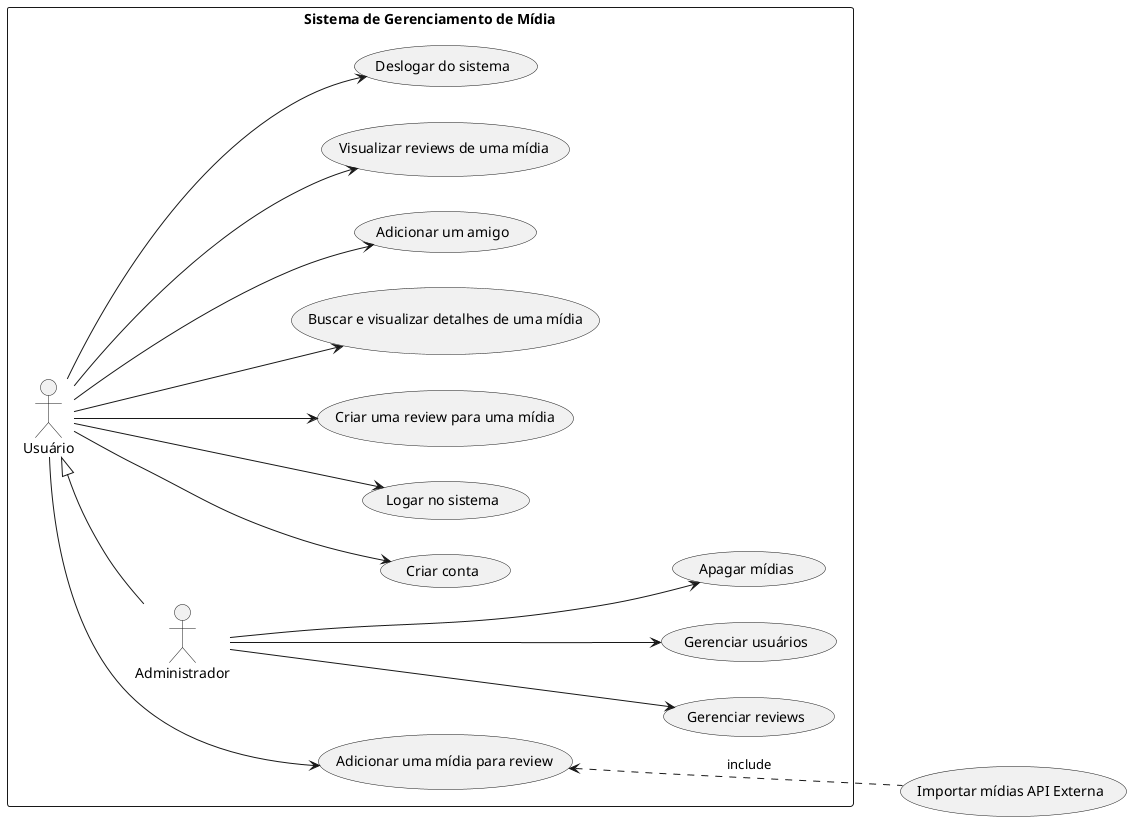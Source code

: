@startuml useCases
left to right direction


rectangle "Sistema de Gerenciamento de Mídia" {
    actor "Usuário" as usuario
    actor "Administrador" as admin
    usecase "Criar conta" as UC1
    usecase "Logar no sistema" as UC2
    usecase "Adicionar uma mídia para review" as UC3
    usecase "Criar uma review para uma mídia" as UC4
    usecase "Buscar e visualizar detalhes de uma mídia" as UC5
    usecase "Adicionar um amigo" as UC6
    usecase "Visualizar reviews de uma mídia" as UC7
    usecase "Deslogar do sistema" as UC8
    usecase "Gerenciar usuários" as UC9
    usecase "Apagar mídias" as UC10
    usecase "Gerenciar reviews" as UC11
}

usecase "Importar mídias API Externa" as UC13

usuario ---> UC1
usuario ---> UC2
usuario ---> UC3
usuario ---> UC4
usuario ---> UC5
usuario ---> UC6
usuario ---> UC7
usuario ---> UC8

admin ---> UC9
admin ---> UC10
admin ---> UC11
usuario <|-- admin

UC3 <... UC13 : include

@enduml